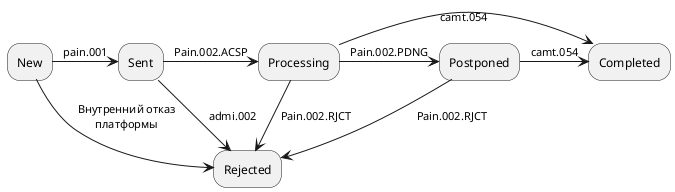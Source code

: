 @startuml
'(*) -> New
New -> [pain.001] Sent
New -> [Внутренний отказ\nплатформы]Rejected
Sent -> [Pain.002.ACSP] Processing
Sent -> [admi.002] Rejected
Processing -> [camt.054] Completed
Processing -> [Pain.002.RJCT] Rejected
Processing -> [Pain.002.PDNG] Postponed
Postponed -> [camt.054] Completed
Postponed -->  [Pain.002.RJCT] Rejected
'Completed -> (*)
'Rejected -> (*)
@enduml
